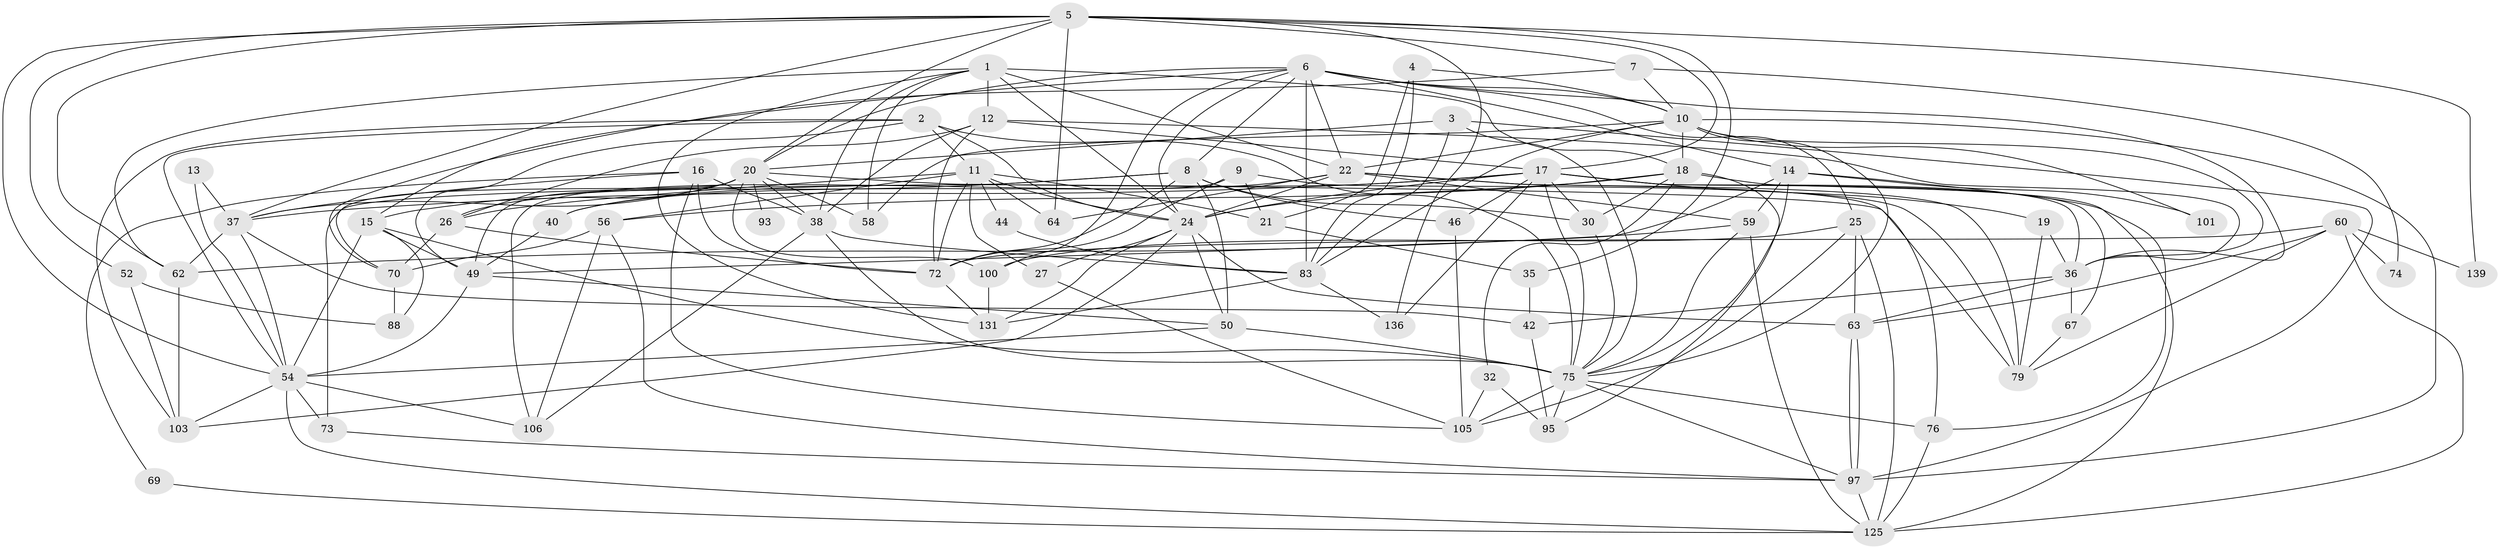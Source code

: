 // original degree distribution, {5: 0.16312056737588654, 4: 0.2978723404255319, 3: 0.2695035460992908, 2: 0.12056737588652482, 6: 0.12056737588652482, 8: 0.02127659574468085, 7: 0.0070921985815602835}
// Generated by graph-tools (version 1.1) at 2025/14/03/09/25 04:14:53]
// undirected, 70 vertices, 195 edges
graph export_dot {
graph [start="1"]
  node [color=gray90,style=filled];
  1 [super="+117+23"];
  2 [super="+85"];
  3;
  4;
  5 [super="+92+61"];
  6 [super="+33"];
  7;
  8 [super="+48"];
  9;
  10 [super="+45+66+108"];
  11 [super="+53+29"];
  12 [super="+31"];
  13;
  14;
  15 [super="+104"];
  16;
  17 [super="+71+112"];
  18 [super="+34+28"];
  19;
  20 [super="+98+47"];
  21;
  22 [super="+91"];
  24 [super="+123+78+124"];
  25 [super="+43"];
  26;
  27;
  30;
  32;
  35;
  36 [super="+51+102"];
  37;
  38 [super="+137+81+39"];
  40;
  42 [super="+68"];
  44;
  46;
  49 [super="+114"];
  50 [super="+140"];
  52;
  54 [super="+82+65+57"];
  56;
  58;
  59 [super="+86"];
  60 [super="+121"];
  62 [super="+122"];
  63;
  64;
  67;
  69;
  70 [super="+90"];
  72 [super="+141"];
  73 [super="+120"];
  74;
  75 [super="+84+107+116"];
  76;
  79 [super="+127+129"];
  83 [super="+126"];
  88 [super="+118"];
  93;
  95;
  97 [super="+99+133+111"];
  100 [super="+132"];
  101;
  103 [super="+134+128"];
  105;
  106 [super="+135"];
  125 [super="+130"];
  131;
  136;
  139;
  1 -- 38;
  1 -- 18 [weight=2];
  1 -- 22;
  1 -- 131;
  1 -- 24;
  1 -- 58;
  1 -- 12;
  1 -- 62;
  2 -- 11;
  2 -- 49;
  2 -- 24;
  2 -- 75;
  2 -- 54;
  2 -- 103;
  3 -- 83;
  3 -- 75;
  3 -- 20;
  3 -- 97;
  4 -- 21;
  4 -- 83;
  4 -- 10;
  5 -- 37;
  5 -- 35;
  5 -- 64 [weight=2];
  5 -- 136;
  5 -- 139;
  5 -- 17;
  5 -- 52;
  5 -- 20;
  5 -- 62 [weight=2];
  5 -- 54;
  5 -- 7;
  6 -- 36;
  6 -- 15;
  6 -- 25;
  6 -- 100;
  6 -- 8;
  6 -- 10;
  6 -- 14;
  6 -- 83 [weight=2];
  6 -- 20;
  6 -- 22;
  6 -- 24;
  7 -- 74;
  7 -- 10;
  7 -- 70;
  8 -- 72;
  8 -- 50;
  8 -- 30;
  8 -- 73;
  8 -- 46;
  8 -- 15;
  9 -- 21;
  9 -- 72;
  9 -- 79;
  9 -- 106;
  10 -- 58;
  10 -- 22 [weight=2];
  10 -- 101;
  10 -- 75;
  10 -- 83;
  10 -- 18;
  10 -- 97 [weight=2];
  10 -- 36;
  11 -- 26;
  11 -- 24;
  11 -- 64;
  11 -- 21;
  11 -- 72;
  11 -- 56;
  11 -- 27;
  11 -- 44;
  12 -- 26;
  12 -- 36 [weight=2];
  12 -- 38;
  12 -- 72;
  12 -- 17;
  13 -- 37;
  13 -- 54;
  14 -- 49;
  14 -- 76;
  14 -- 101;
  14 -- 59;
  14 -- 75;
  15 -- 49;
  15 -- 88;
  15 -- 75;
  15 -- 54;
  16 -- 37;
  16 -- 69;
  16 -- 105;
  16 -- 38;
  16 -- 72;
  17 -- 36;
  17 -- 24;
  17 -- 136;
  17 -- 67;
  17 -- 37;
  17 -- 40;
  17 -- 75;
  17 -- 46;
  17 -- 19;
  17 -- 30;
  18 -- 32;
  18 -- 56;
  18 -- 30;
  18 -- 95;
  18 -- 24;
  18 -- 125;
  19 -- 36;
  19 -- 79;
  20 -- 26;
  20 -- 37;
  20 -- 70;
  20 -- 93 [weight=2];
  20 -- 38;
  20 -- 49;
  20 -- 100;
  20 -- 58;
  20 -- 79;
  21 -- 35;
  22 -- 40;
  22 -- 76;
  22 -- 59;
  22 -- 64;
  22 -- 24;
  22 -- 79;
  24 -- 50;
  24 -- 27;
  24 -- 131;
  24 -- 63;
  24 -- 103;
  25 -- 105;
  25 -- 100;
  25 -- 125;
  25 -- 63;
  26 -- 70;
  26 -- 72;
  27 -- 105;
  30 -- 75;
  32 -- 95;
  32 -- 105;
  35 -- 42;
  36 -- 67;
  36 -- 42;
  36 -- 63;
  37 -- 42;
  37 -- 62;
  37 -- 54;
  38 -- 83 [weight=2];
  38 -- 106;
  38 -- 75 [weight=2];
  40 -- 49;
  42 -- 95;
  44 -- 83;
  46 -- 105;
  49 -- 54;
  49 -- 50;
  50 -- 75 [weight=3];
  50 -- 54;
  52 -- 88;
  52 -- 103;
  54 -- 106;
  54 -- 125;
  54 -- 73;
  54 -- 103;
  56 -- 97 [weight=2];
  56 -- 70;
  56 -- 106;
  59 -- 75;
  59 -- 62;
  59 -- 125;
  60 -- 63;
  60 -- 72;
  60 -- 74;
  60 -- 139;
  60 -- 125;
  60 -- 79;
  62 -- 103;
  63 -- 97;
  63 -- 97;
  67 -- 79;
  69 -- 125;
  70 -- 88;
  72 -- 131;
  73 -- 97;
  75 -- 105;
  75 -- 95;
  75 -- 76;
  75 -- 97;
  76 -- 125;
  83 -- 136;
  83 -- 131;
  97 -- 125;
  100 -- 131;
}
